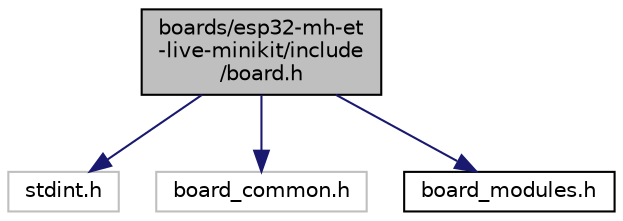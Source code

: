 digraph "boards/esp32-mh-et-live-minikit/include/board.h"
{
 // LATEX_PDF_SIZE
  edge [fontname="Helvetica",fontsize="10",labelfontname="Helvetica",labelfontsize="10"];
  node [fontname="Helvetica",fontsize="10",shape=record];
  Node1 [label="boards/esp32-mh-et\l-live-minikit/include\l/board.h",height=0.2,width=0.4,color="black", fillcolor="grey75", style="filled", fontcolor="black",tooltip="Board specific definitions for MH-ET LIVE MiniKit for ESP32."];
  Node1 -> Node2 [color="midnightblue",fontsize="10",style="solid",fontname="Helvetica"];
  Node2 [label="stdint.h",height=0.2,width=0.4,color="grey75", fillcolor="white", style="filled",tooltip=" "];
  Node1 -> Node3 [color="midnightblue",fontsize="10",style="solid",fontname="Helvetica"];
  Node3 [label="board_common.h",height=0.2,width=0.4,color="grey75", fillcolor="white", style="filled",tooltip=" "];
  Node1 -> Node4 [color="midnightblue",fontsize="10",style="solid",fontname="Helvetica"];
  Node4 [label="board_modules.h",height=0.2,width=0.4,color="black", fillcolor="white", style="filled",URL="$esp32-mh-et-live-minikit_2include_2board__modules_8h.html",tooltip="Definitions for Wemos stackable hardware modules (shields)"];
}
